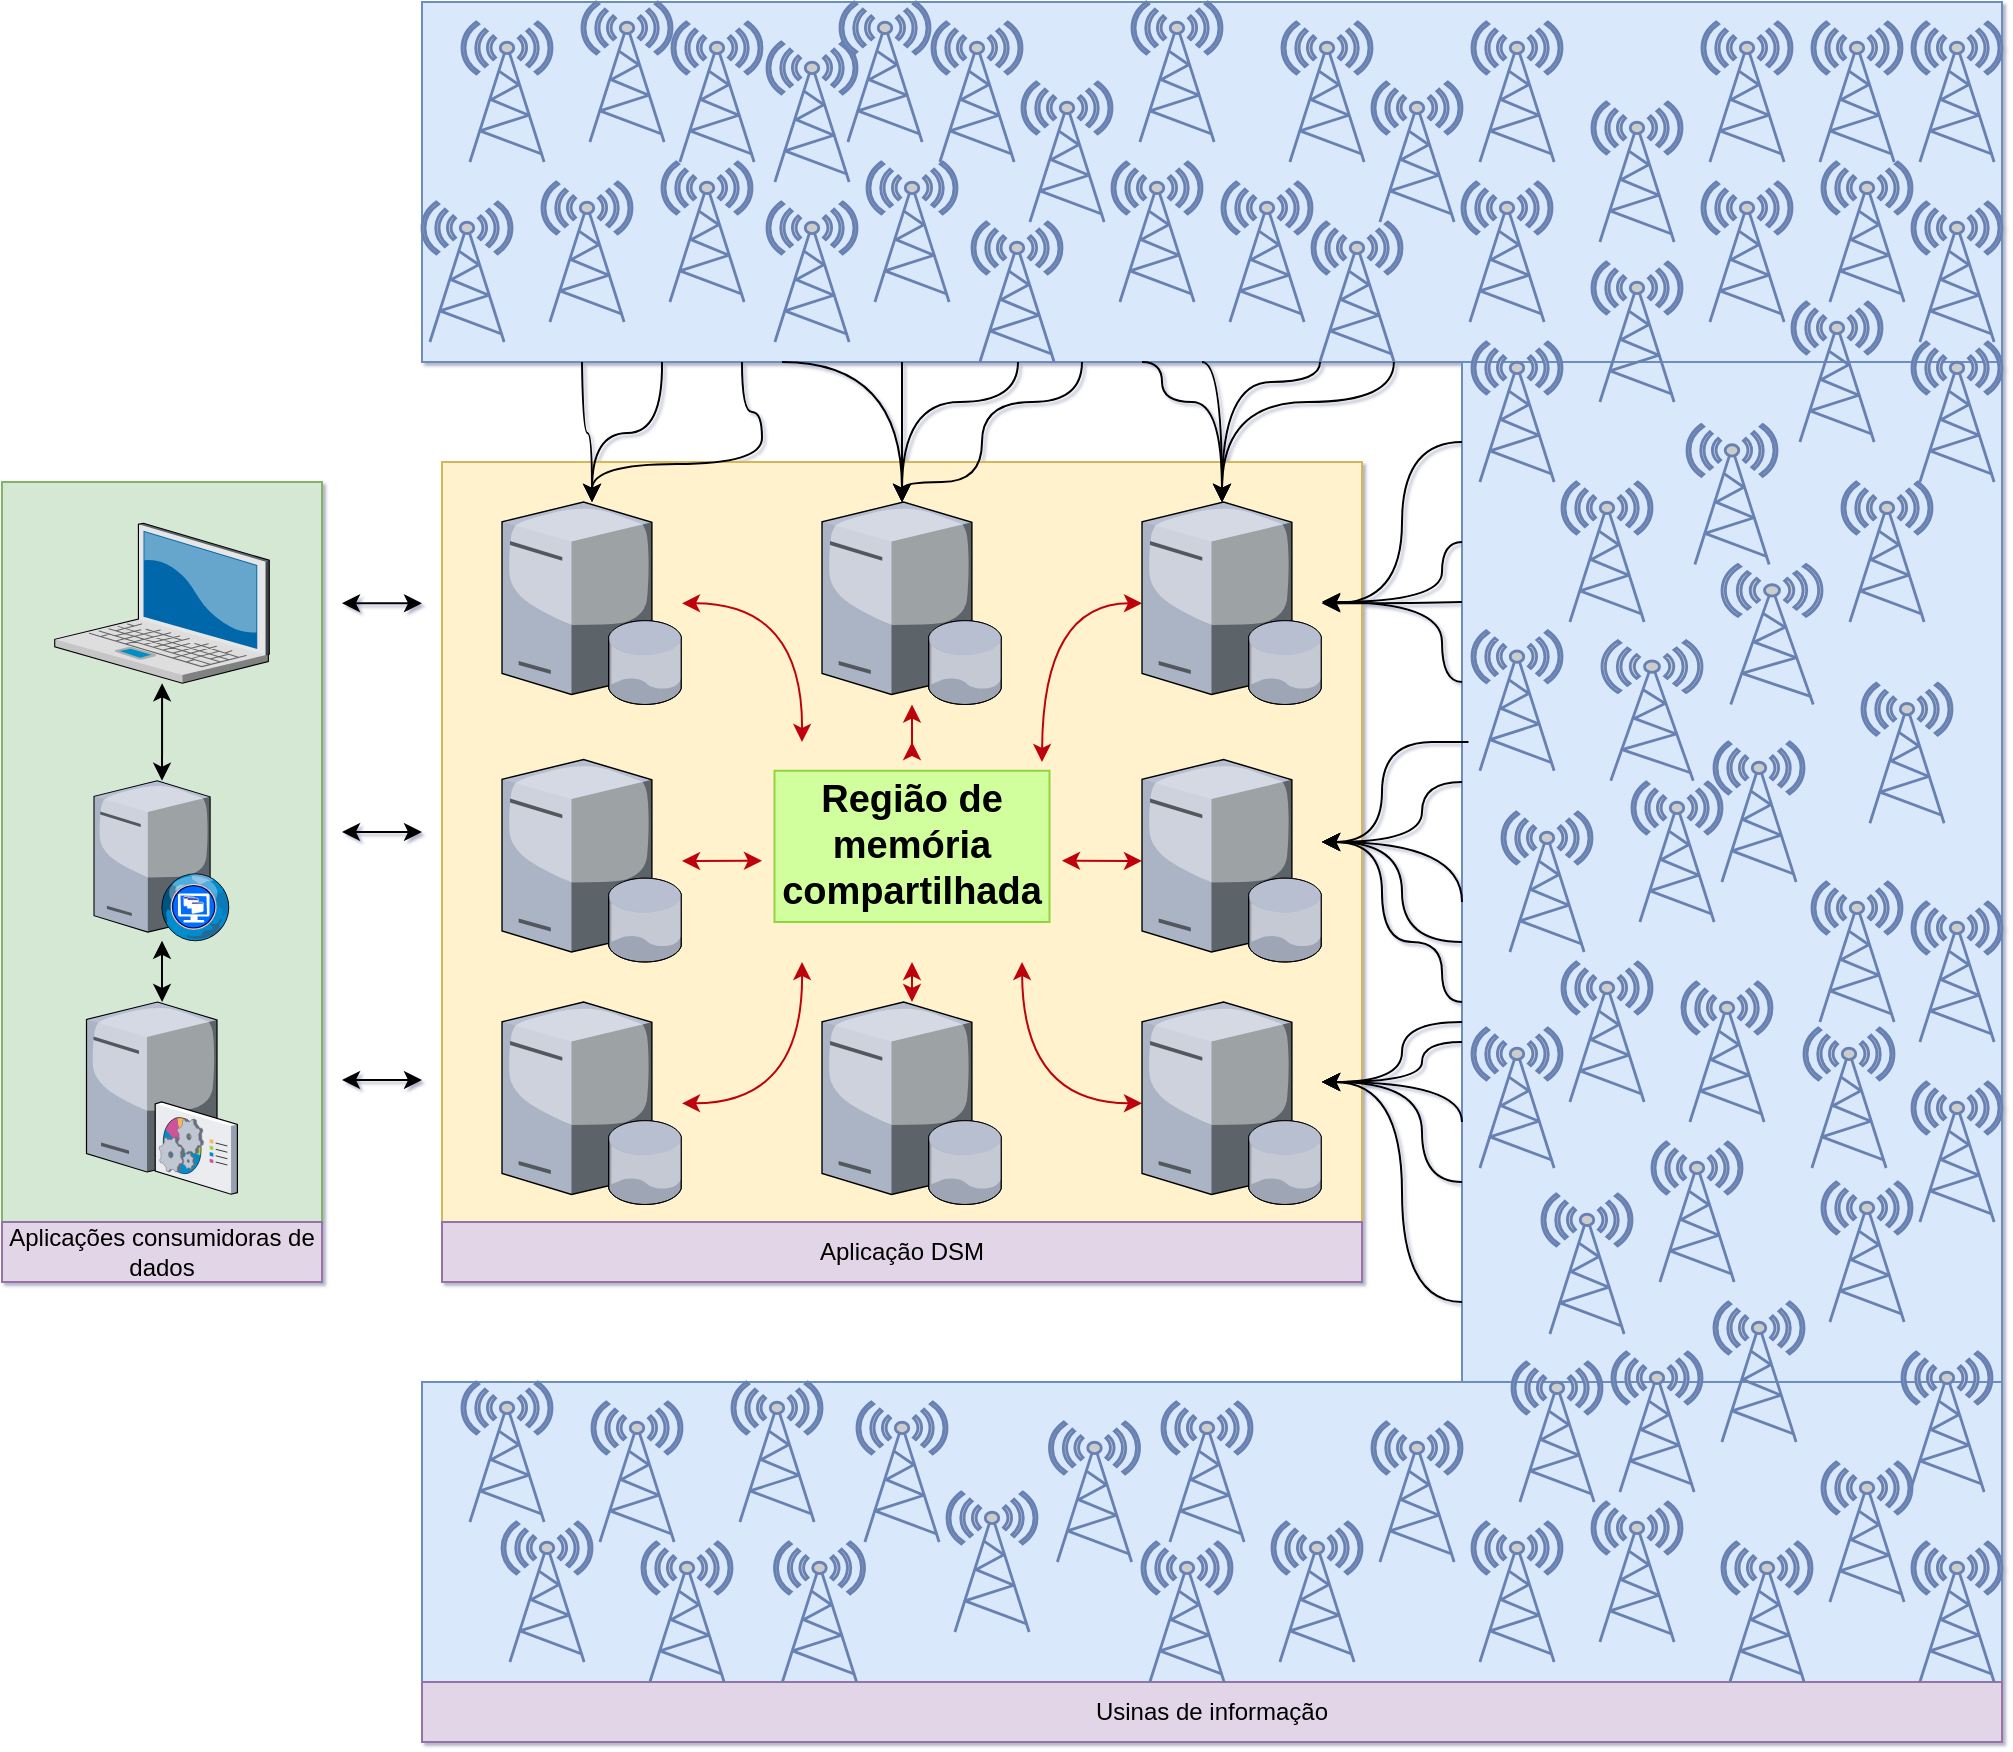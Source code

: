 <mxfile version="21.1.8" type="device">
  <diagram name="Página-1" id="3aZCR5i-9Z58xMW_NRaM">
    <mxGraphModel dx="1944" dy="1388" grid="0" gridSize="10" guides="1" tooltips="1" connect="1" arrows="1" fold="1" page="0" pageScale="1" pageWidth="827" pageHeight="1169" background="none" math="0" shadow="1">
      <root>
        <mxCell id="0" />
        <mxCell id="1" parent="0" />
        <mxCell id="zFpNvDhwyOPX7l_msYlm-46" value="" style="rounded=0;whiteSpace=wrap;html=1;fillColor=#dae8fc;strokeColor=#6c8ebf;movable=0;resizable=0;rotatable=0;deletable=0;editable=0;locked=1;connectable=0;" vertex="1" parent="1">
          <mxGeometry x="680" y="-220" width="270" height="870" as="geometry" />
        </mxCell>
        <mxCell id="zFpNvDhwyOPX7l_msYlm-63" value="" style="rounded=0;whiteSpace=wrap;html=1;fillColor=#dae8fc;strokeColor=#6c8ebf;movable=0;resizable=0;rotatable=0;deletable=0;editable=0;locked=1;connectable=0;" vertex="1" parent="1">
          <mxGeometry x="160" y="470" width="790" height="180" as="geometry" />
        </mxCell>
        <mxCell id="zFpNvDhwyOPX7l_msYlm-42" value="" style="rounded=0;whiteSpace=wrap;html=1;fillColor=#d5e8d4;strokeColor=#82b366;" vertex="1" parent="1">
          <mxGeometry x="-50" y="20" width="160" height="400" as="geometry" />
        </mxCell>
        <mxCell id="zFpNvDhwyOPX7l_msYlm-28" value="" style="rounded=0;whiteSpace=wrap;html=1;fillColor=#fff2cc;strokeColor=#d6b656;" vertex="1" parent="1">
          <mxGeometry x="170" y="10" width="460" height="410" as="geometry" />
        </mxCell>
        <mxCell id="zFpNvDhwyOPX7l_msYlm-30" style="edgeStyle=orthogonalEdgeStyle;curved=1;rounded=0;orthogonalLoop=1;jettySize=auto;html=1;startArrow=classic;startFill=1;" edge="1" parent="1">
          <mxGeometry relative="1" as="geometry">
            <mxPoint x="160" y="195.0" as="targetPoint" />
            <mxPoint x="120" y="195" as="sourcePoint" />
            <Array as="points">
              <mxPoint x="120" y="195" />
              <mxPoint x="120" y="195" />
            </Array>
          </mxGeometry>
        </mxCell>
        <mxCell id="zFpNvDhwyOPX7l_msYlm-45" style="edgeStyle=orthogonalEdgeStyle;curved=1;rounded=0;orthogonalLoop=1;jettySize=auto;html=1;startArrow=classic;startFill=1;" edge="1" parent="1" source="zFpNvDhwyOPX7l_msYlm-2" target="zFpNvDhwyOPX7l_msYlm-40">
          <mxGeometry relative="1" as="geometry" />
        </mxCell>
        <mxCell id="zFpNvDhwyOPX7l_msYlm-2" value="" style="verticalLabelPosition=bottom;sketch=0;aspect=fixed;html=1;verticalAlign=top;strokeColor=none;align=center;outlineConnect=0;shape=mxgraph.citrix.desktop_web;" vertex="1" parent="1">
          <mxGeometry x="-4" y="169.38" width="68" height="80" as="geometry" />
        </mxCell>
        <mxCell id="zFpNvDhwyOPX7l_msYlm-20" style="edgeStyle=orthogonalEdgeStyle;curved=1;rounded=0;orthogonalLoop=1;jettySize=auto;html=1;startArrow=classic;startFill=1;fillColor=#dae8fc;strokeColor=#BF040A;" edge="1" parent="1" source="zFpNvDhwyOPX7l_msYlm-5">
          <mxGeometry relative="1" as="geometry">
            <mxPoint x="405" y="260" as="targetPoint" />
          </mxGeometry>
        </mxCell>
        <mxCell id="zFpNvDhwyOPX7l_msYlm-5" value="" style="verticalLabelPosition=bottom;sketch=0;aspect=fixed;html=1;verticalAlign=top;strokeColor=none;align=center;outlineConnect=0;shape=mxgraph.citrix.database_server;" vertex="1" parent="1">
          <mxGeometry x="360" y="280" width="90" height="101.25" as="geometry" />
        </mxCell>
        <mxCell id="zFpNvDhwyOPX7l_msYlm-26" style="edgeStyle=orthogonalEdgeStyle;curved=1;rounded=0;orthogonalLoop=1;jettySize=auto;html=1;startArrow=classic;startFill=1;fillColor=#dae8fc;strokeColor=#BF040A;" edge="1" parent="1" source="zFpNvDhwyOPX7l_msYlm-6">
          <mxGeometry relative="1" as="geometry">
            <mxPoint x="330" y="209.375" as="targetPoint" />
          </mxGeometry>
        </mxCell>
        <mxCell id="zFpNvDhwyOPX7l_msYlm-6" value="" style="verticalLabelPosition=bottom;sketch=0;aspect=fixed;html=1;verticalAlign=top;strokeColor=none;align=center;outlineConnect=0;shape=mxgraph.citrix.database_server;" vertex="1" parent="1">
          <mxGeometry x="200" y="158.75" width="90" height="101.25" as="geometry" />
        </mxCell>
        <mxCell id="zFpNvDhwyOPX7l_msYlm-24" style="edgeStyle=orthogonalEdgeStyle;curved=1;rounded=0;orthogonalLoop=1;jettySize=auto;html=1;startArrow=classic;startFill=1;fillColor=#dae8fc;strokeColor=#BF040A;" edge="1" parent="1" source="zFpNvDhwyOPX7l_msYlm-9">
          <mxGeometry relative="1" as="geometry">
            <mxPoint x="405" y="150" as="targetPoint" />
          </mxGeometry>
        </mxCell>
        <mxCell id="zFpNvDhwyOPX7l_msYlm-9" value="" style="verticalLabelPosition=bottom;sketch=0;aspect=fixed;html=1;verticalAlign=top;strokeColor=none;align=center;outlineConnect=0;shape=mxgraph.citrix.database_server;" vertex="1" parent="1">
          <mxGeometry x="360" y="30" width="90" height="101.25" as="geometry" />
        </mxCell>
        <mxCell id="zFpNvDhwyOPX7l_msYlm-25" style="edgeStyle=orthogonalEdgeStyle;curved=1;rounded=0;orthogonalLoop=1;jettySize=auto;html=1;startArrow=classic;startFill=1;fillColor=#dae8fc;strokeColor=#BF040A;" edge="1" parent="1" source="zFpNvDhwyOPX7l_msYlm-10">
          <mxGeometry relative="1" as="geometry">
            <mxPoint x="350" y="150" as="targetPoint" />
          </mxGeometry>
        </mxCell>
        <mxCell id="zFpNvDhwyOPX7l_msYlm-10" value="" style="verticalLabelPosition=bottom;sketch=0;aspect=fixed;html=1;verticalAlign=top;strokeColor=none;align=center;outlineConnect=0;shape=mxgraph.citrix.database_server;" vertex="1" parent="1">
          <mxGeometry x="200" y="30" width="90" height="101.25" as="geometry" />
        </mxCell>
        <mxCell id="zFpNvDhwyOPX7l_msYlm-19" style="edgeStyle=orthogonalEdgeStyle;curved=1;rounded=0;orthogonalLoop=1;jettySize=auto;html=1;startArrow=classic;startFill=1;fillColor=#dae8fc;strokeColor=#BF040A;" edge="1" parent="1" source="zFpNvDhwyOPX7l_msYlm-11">
          <mxGeometry relative="1" as="geometry">
            <mxPoint x="350" y="260" as="targetPoint" />
          </mxGeometry>
        </mxCell>
        <mxCell id="zFpNvDhwyOPX7l_msYlm-11" value="" style="verticalLabelPosition=bottom;sketch=0;aspect=fixed;html=1;verticalAlign=top;strokeColor=none;align=center;outlineConnect=0;shape=mxgraph.citrix.database_server;" vertex="1" parent="1">
          <mxGeometry x="200" y="280" width="90" height="101.25" as="geometry" />
        </mxCell>
        <mxCell id="zFpNvDhwyOPX7l_msYlm-23" style="edgeStyle=orthogonalEdgeStyle;curved=1;rounded=0;orthogonalLoop=1;jettySize=auto;html=1;startArrow=classic;startFill=1;fillColor=#dae8fc;strokeColor=#BF040A;" edge="1" parent="1" source="zFpNvDhwyOPX7l_msYlm-12">
          <mxGeometry relative="1" as="geometry">
            <mxPoint x="470" y="160" as="targetPoint" />
          </mxGeometry>
        </mxCell>
        <mxCell id="zFpNvDhwyOPX7l_msYlm-12" value="" style="verticalLabelPosition=bottom;sketch=0;aspect=fixed;html=1;verticalAlign=top;strokeColor=none;align=center;outlineConnect=0;shape=mxgraph.citrix.database_server;" vertex="1" parent="1">
          <mxGeometry x="520" y="30" width="90" height="101.25" as="geometry" />
        </mxCell>
        <mxCell id="zFpNvDhwyOPX7l_msYlm-22" style="edgeStyle=orthogonalEdgeStyle;curved=1;rounded=0;orthogonalLoop=1;jettySize=auto;html=1;startArrow=classic;startFill=1;fillColor=#dae8fc;strokeColor=#BF040A;" edge="1" parent="1" source="zFpNvDhwyOPX7l_msYlm-13">
          <mxGeometry relative="1" as="geometry">
            <mxPoint x="480" y="209.375" as="targetPoint" />
          </mxGeometry>
        </mxCell>
        <mxCell id="zFpNvDhwyOPX7l_msYlm-13" value="" style="verticalLabelPosition=bottom;sketch=0;aspect=fixed;html=1;verticalAlign=top;strokeColor=none;align=center;outlineConnect=0;shape=mxgraph.citrix.database_server;" vertex="1" parent="1">
          <mxGeometry x="520" y="158.75" width="90" height="101.25" as="geometry" />
        </mxCell>
        <mxCell id="zFpNvDhwyOPX7l_msYlm-21" style="edgeStyle=orthogonalEdgeStyle;curved=1;rounded=0;orthogonalLoop=1;jettySize=auto;html=1;startArrow=classic;startFill=1;fillColor=#dae8fc;strokeColor=#BF040A;" edge="1" parent="1" source="zFpNvDhwyOPX7l_msYlm-14">
          <mxGeometry relative="1" as="geometry">
            <mxPoint x="460" y="260" as="targetPoint" />
          </mxGeometry>
        </mxCell>
        <mxCell id="zFpNvDhwyOPX7l_msYlm-14" value="" style="verticalLabelPosition=bottom;sketch=0;aspect=fixed;html=1;verticalAlign=top;strokeColor=none;align=center;outlineConnect=0;shape=mxgraph.citrix.database_server;" vertex="1" parent="1">
          <mxGeometry x="520" y="280" width="90" height="101.25" as="geometry" />
        </mxCell>
        <mxCell id="zFpNvDhwyOPX7l_msYlm-15" value="Região de memória compartilhada" style="rounded=0;whiteSpace=wrap;html=1;fontStyle=1;fontSize=19;fillColor=#D2FF9E;strokeColor=#8FD63E;" vertex="1" parent="1">
          <mxGeometry x="336.25" y="164.38" width="137.5" height="75.62" as="geometry" />
        </mxCell>
        <mxCell id="zFpNvDhwyOPX7l_msYlm-29" value="Aplicação DSM" style="rounded=0;whiteSpace=wrap;html=1;fillColor=#e1d5e7;strokeColor=#9673a6;" vertex="1" parent="1">
          <mxGeometry x="170" y="390" width="460" height="30" as="geometry" />
        </mxCell>
        <mxCell id="zFpNvDhwyOPX7l_msYlm-31" style="edgeStyle=orthogonalEdgeStyle;curved=1;rounded=0;orthogonalLoop=1;jettySize=auto;html=1;startArrow=classic;startFill=1;" edge="1" parent="1">
          <mxGeometry relative="1" as="geometry">
            <mxPoint x="160" y="80.63" as="targetPoint" />
            <mxPoint x="120" y="80.63" as="sourcePoint" />
            <Array as="points">
              <mxPoint x="120" y="80.63" />
              <mxPoint x="120" y="80.63" />
            </Array>
          </mxGeometry>
        </mxCell>
        <mxCell id="zFpNvDhwyOPX7l_msYlm-44" style="edgeStyle=orthogonalEdgeStyle;curved=1;rounded=0;orthogonalLoop=1;jettySize=auto;html=1;startArrow=classic;startFill=1;" edge="1" parent="1" source="zFpNvDhwyOPX7l_msYlm-35" target="zFpNvDhwyOPX7l_msYlm-2">
          <mxGeometry relative="1" as="geometry" />
        </mxCell>
        <mxCell id="zFpNvDhwyOPX7l_msYlm-35" value="" style="verticalLabelPosition=bottom;sketch=0;aspect=fixed;html=1;verticalAlign=top;strokeColor=none;align=center;outlineConnect=0;shape=mxgraph.citrix.laptop_2;" vertex="1" parent="1">
          <mxGeometry x="-23.64" y="40.63" width="107.28" height="80" as="geometry" />
        </mxCell>
        <mxCell id="zFpNvDhwyOPX7l_msYlm-41" style="edgeStyle=orthogonalEdgeStyle;curved=1;rounded=0;orthogonalLoop=1;jettySize=auto;html=1;startArrow=classic;startFill=1;" edge="1" parent="1">
          <mxGeometry relative="1" as="geometry">
            <mxPoint x="160" y="319" as="targetPoint" />
            <mxPoint x="120" y="319" as="sourcePoint" />
            <Array as="points">
              <mxPoint x="156.25" y="319" />
            </Array>
          </mxGeometry>
        </mxCell>
        <mxCell id="zFpNvDhwyOPX7l_msYlm-40" value="" style="verticalLabelPosition=bottom;sketch=0;aspect=fixed;html=1;verticalAlign=top;strokeColor=none;align=center;outlineConnect=0;shape=mxgraph.citrix.command_center;" vertex="1" parent="1">
          <mxGeometry x="-7.75" y="280" width="75.5" height="96" as="geometry" />
        </mxCell>
        <mxCell id="zFpNvDhwyOPX7l_msYlm-43" value="Aplicações consumidoras de dados" style="rounded=0;whiteSpace=wrap;html=1;fillColor=#e1d5e7;strokeColor=#9673a6;" vertex="1" parent="1">
          <mxGeometry x="-50" y="390" width="160" height="30" as="geometry" />
        </mxCell>
        <mxCell id="zFpNvDhwyOPX7l_msYlm-47" value="Usinas de informação" style="rounded=0;whiteSpace=wrap;html=1;fillColor=#e1d5e7;strokeColor=#9673a6;movable=0;resizable=0;rotatable=0;deletable=0;editable=0;locked=1;connectable=0;" vertex="1" parent="1">
          <mxGeometry x="160" y="620" width="790" height="30" as="geometry" />
        </mxCell>
        <mxCell id="zFpNvDhwyOPX7l_msYlm-50" value="" style="fontColor=#0066CC;verticalAlign=top;verticalLabelPosition=bottom;labelPosition=center;align=center;html=1;outlineConnect=0;fillColor=#CCCCCC;strokeColor=#6881B3;gradientColor=none;gradientDirection=north;strokeWidth=2;shape=mxgraph.networks.radio_tower;" vertex="1" parent="1">
          <mxGeometry x="730" y="20" width="45" height="70" as="geometry" />
        </mxCell>
        <mxCell id="zFpNvDhwyOPX7l_msYlm-51" value="" style="fontColor=#0066CC;verticalAlign=top;verticalLabelPosition=bottom;labelPosition=center;align=center;html=1;outlineConnect=0;fillColor=#CCCCCC;strokeColor=#6881B3;gradientColor=none;gradientDirection=north;strokeWidth=2;shape=mxgraph.networks.radio_tower;" vertex="1" parent="1">
          <mxGeometry x="810" y="61.25" width="50" height="70" as="geometry" />
        </mxCell>
        <mxCell id="zFpNvDhwyOPX7l_msYlm-52" value="" style="fontColor=#0066CC;verticalAlign=top;verticalLabelPosition=bottom;labelPosition=center;align=center;html=1;outlineConnect=0;fillColor=#CCCCCC;strokeColor=#6881B3;gradientColor=none;gradientDirection=north;strokeWidth=2;shape=mxgraph.networks.radio_tower;" vertex="1" parent="1">
          <mxGeometry x="870" y="20" width="45" height="70" as="geometry" />
        </mxCell>
        <mxCell id="zFpNvDhwyOPX7l_msYlm-53" value="" style="fontColor=#0066CC;verticalAlign=top;verticalLabelPosition=bottom;labelPosition=center;align=center;html=1;outlineConnect=0;fillColor=#CCCCCC;strokeColor=#6881B3;gradientColor=none;gradientDirection=north;strokeWidth=2;shape=mxgraph.networks.radio_tower;" vertex="1" parent="1">
          <mxGeometry x="750" y="99.38" width="50" height="70" as="geometry" />
        </mxCell>
        <mxCell id="zFpNvDhwyOPX7l_msYlm-54" value="" style="fontColor=#0066CC;verticalAlign=top;verticalLabelPosition=bottom;labelPosition=center;align=center;html=1;outlineConnect=0;fillColor=#CCCCCC;strokeColor=#6881B3;gradientColor=none;gradientDirection=north;strokeWidth=2;shape=mxgraph.networks.radio_tower;" vertex="1" parent="1">
          <mxGeometry x="806" y="150" width="45" height="70" as="geometry" />
        </mxCell>
        <mxCell id="zFpNvDhwyOPX7l_msYlm-55" value="" style="fontColor=#0066CC;verticalAlign=top;verticalLabelPosition=bottom;labelPosition=center;align=center;html=1;outlineConnect=0;fillColor=#CCCCCC;strokeColor=#6881B3;gradientColor=none;gradientDirection=north;strokeWidth=2;shape=mxgraph.networks.radio_tower;" vertex="1" parent="1">
          <mxGeometry x="765" y="170" width="45" height="70" as="geometry" />
        </mxCell>
        <mxCell id="zFpNvDhwyOPX7l_msYlm-56" value="" style="fontColor=#0066CC;verticalAlign=top;verticalLabelPosition=bottom;labelPosition=center;align=center;html=1;outlineConnect=0;fillColor=#CCCCCC;strokeColor=#6881B3;gradientColor=none;gradientDirection=north;strokeWidth=2;shape=mxgraph.networks.radio_tower;" vertex="1" parent="1">
          <mxGeometry x="730" y="260" width="45" height="70" as="geometry" />
        </mxCell>
        <mxCell id="zFpNvDhwyOPX7l_msYlm-59" value="" style="fontColor=#0066CC;verticalAlign=top;verticalLabelPosition=bottom;labelPosition=center;align=center;html=1;outlineConnect=0;fillColor=#CCCCCC;strokeColor=#6881B3;gradientColor=none;gradientDirection=north;strokeWidth=2;shape=mxgraph.networks.radio_tower;" vertex="1" parent="1">
          <mxGeometry x="880" y="120.63" width="45" height="70" as="geometry" />
        </mxCell>
        <mxCell id="zFpNvDhwyOPX7l_msYlm-60" value="" style="fontColor=#0066CC;verticalAlign=top;verticalLabelPosition=bottom;labelPosition=center;align=center;html=1;outlineConnect=0;fillColor=#CCCCCC;strokeColor=#6881B3;gradientColor=none;gradientDirection=north;strokeWidth=2;shape=mxgraph.networks.radio_tower;" vertex="1" parent="1">
          <mxGeometry x="685" y="293" width="45" height="70" as="geometry" />
        </mxCell>
        <mxCell id="zFpNvDhwyOPX7l_msYlm-61" value="" style="fontColor=#0066CC;verticalAlign=top;verticalLabelPosition=bottom;labelPosition=center;align=center;html=1;outlineConnect=0;fillColor=#CCCCCC;strokeColor=#6881B3;gradientColor=none;gradientDirection=north;strokeWidth=2;shape=mxgraph.networks.radio_tower;" vertex="1" parent="1">
          <mxGeometry x="905" y="230" width="45" height="70" as="geometry" />
        </mxCell>
        <mxCell id="zFpNvDhwyOPX7l_msYlm-62" value="" style="rounded=0;whiteSpace=wrap;html=1;fillColor=#dae8fc;strokeColor=#6c8ebf;movable=0;resizable=0;rotatable=0;deletable=0;editable=0;locked=1;connectable=0;" vertex="1" parent="1">
          <mxGeometry x="160" y="-220" width="790" height="180" as="geometry" />
        </mxCell>
        <mxCell id="zFpNvDhwyOPX7l_msYlm-64" value="" style="fontColor=#0066CC;verticalAlign=top;verticalLabelPosition=bottom;labelPosition=center;align=center;html=1;outlineConnect=0;fillColor=#CCCCCC;strokeColor=#6881B3;gradientColor=none;gradientDirection=north;strokeWidth=2;shape=mxgraph.networks.radio_tower;" vertex="1" parent="1">
          <mxGeometry x="775" y="350" width="45" height="70" as="geometry" />
        </mxCell>
        <mxCell id="zFpNvDhwyOPX7l_msYlm-65" value="" style="fontColor=#0066CC;verticalAlign=top;verticalLabelPosition=bottom;labelPosition=center;align=center;html=1;outlineConnect=0;fillColor=#CCCCCC;strokeColor=#6881B3;gradientColor=none;gradientDirection=north;strokeWidth=2;shape=mxgraph.networks.radio_tower;" vertex="1" parent="1">
          <mxGeometry x="860" y="370" width="45" height="70" as="geometry" />
        </mxCell>
        <mxCell id="zFpNvDhwyOPX7l_msYlm-66" value="" style="fontColor=#0066CC;verticalAlign=top;verticalLabelPosition=bottom;labelPosition=center;align=center;html=1;outlineConnect=0;fillColor=#CCCCCC;strokeColor=#6881B3;gradientColor=none;gradientDirection=north;strokeWidth=2;shape=mxgraph.networks.radio_tower;" vertex="1" parent="1">
          <mxGeometry x="720" y="376" width="45" height="70" as="geometry" />
        </mxCell>
        <mxCell id="zFpNvDhwyOPX7l_msYlm-67" value="" style="fontColor=#0066CC;verticalAlign=top;verticalLabelPosition=bottom;labelPosition=center;align=center;html=1;outlineConnect=0;fillColor=#CCCCCC;strokeColor=#6881B3;gradientColor=none;gradientDirection=north;strokeWidth=2;shape=mxgraph.networks.radio_tower;" vertex="1" parent="1">
          <mxGeometry x="180" y="470" width="45" height="70" as="geometry" />
        </mxCell>
        <mxCell id="zFpNvDhwyOPX7l_msYlm-69" value="" style="fontColor=#0066CC;verticalAlign=top;verticalLabelPosition=bottom;labelPosition=center;align=center;html=1;outlineConnect=0;fillColor=#CCCCCC;strokeColor=#6881B3;gradientColor=none;gradientDirection=north;strokeWidth=2;shape=mxgraph.networks.radio_tower;" vertex="1" parent="1">
          <mxGeometry x="245" y="480" width="45" height="70" as="geometry" />
        </mxCell>
        <mxCell id="zFpNvDhwyOPX7l_msYlm-70" value="" style="fontColor=#0066CC;verticalAlign=top;verticalLabelPosition=bottom;labelPosition=center;align=center;html=1;outlineConnect=0;fillColor=#CCCCCC;strokeColor=#6881B3;gradientColor=none;gradientDirection=north;strokeWidth=2;shape=mxgraph.networks.radio_tower;" vertex="1" parent="1">
          <mxGeometry x="200" y="540" width="45" height="70" as="geometry" />
        </mxCell>
        <mxCell id="zFpNvDhwyOPX7l_msYlm-71" value="" style="fontColor=#0066CC;verticalAlign=top;verticalLabelPosition=bottom;labelPosition=center;align=center;html=1;outlineConnect=0;fillColor=#CCCCCC;strokeColor=#6881B3;gradientColor=none;gradientDirection=north;strokeWidth=2;shape=mxgraph.networks.radio_tower;" vertex="1" parent="1">
          <mxGeometry x="336.25" y="550" width="45" height="70" as="geometry" />
        </mxCell>
        <mxCell id="zFpNvDhwyOPX7l_msYlm-72" value="" style="fontColor=#0066CC;verticalAlign=top;verticalLabelPosition=bottom;labelPosition=center;align=center;html=1;outlineConnect=0;fillColor=#CCCCCC;strokeColor=#6881B3;gradientColor=none;gradientDirection=north;strokeWidth=2;shape=mxgraph.networks.radio_tower;" vertex="1" parent="1">
          <mxGeometry x="377.5" y="480" width="45" height="70" as="geometry" />
        </mxCell>
        <mxCell id="zFpNvDhwyOPX7l_msYlm-73" value="" style="fontColor=#0066CC;verticalAlign=top;verticalLabelPosition=bottom;labelPosition=center;align=center;html=1;outlineConnect=0;fillColor=#CCCCCC;strokeColor=#6881B3;gradientColor=none;gradientDirection=north;strokeWidth=2;shape=mxgraph.networks.radio_tower;" vertex="1" parent="1">
          <mxGeometry x="422.5" y="525" width="45" height="70" as="geometry" />
        </mxCell>
        <mxCell id="zFpNvDhwyOPX7l_msYlm-74" value="" style="fontColor=#0066CC;verticalAlign=top;verticalLabelPosition=bottom;labelPosition=center;align=center;html=1;outlineConnect=0;fillColor=#CCCCCC;strokeColor=#6881B3;gradientColor=none;gradientDirection=north;strokeWidth=2;shape=mxgraph.networks.radio_tower;" vertex="1" parent="1">
          <mxGeometry x="473.75" y="490" width="45" height="70" as="geometry" />
        </mxCell>
        <mxCell id="zFpNvDhwyOPX7l_msYlm-75" value="" style="fontColor=#0066CC;verticalAlign=top;verticalLabelPosition=bottom;labelPosition=center;align=center;html=1;outlineConnect=0;fillColor=#CCCCCC;strokeColor=#6881B3;gradientColor=none;gradientDirection=north;strokeWidth=2;shape=mxgraph.networks.radio_tower;" vertex="1" parent="1">
          <mxGeometry x="585" y="540" width="45" height="70" as="geometry" />
        </mxCell>
        <mxCell id="zFpNvDhwyOPX7l_msYlm-76" value="" style="fontColor=#0066CC;verticalAlign=top;verticalLabelPosition=bottom;labelPosition=center;align=center;html=1;outlineConnect=0;fillColor=#CCCCCC;strokeColor=#6881B3;gradientColor=none;gradientDirection=north;strokeWidth=2;shape=mxgraph.networks.radio_tower;" vertex="1" parent="1">
          <mxGeometry x="530" y="480" width="45" height="70" as="geometry" />
        </mxCell>
        <mxCell id="zFpNvDhwyOPX7l_msYlm-77" value="" style="fontColor=#0066CC;verticalAlign=top;verticalLabelPosition=bottom;labelPosition=center;align=center;html=1;outlineConnect=0;fillColor=#CCCCCC;strokeColor=#6881B3;gradientColor=none;gradientDirection=north;strokeWidth=2;shape=mxgraph.networks.radio_tower;" vertex="1" parent="1">
          <mxGeometry x="520" y="550" width="45" height="70" as="geometry" />
        </mxCell>
        <mxCell id="zFpNvDhwyOPX7l_msYlm-78" value="" style="fontColor=#0066CC;verticalAlign=top;verticalLabelPosition=bottom;labelPosition=center;align=center;html=1;outlineConnect=0;fillColor=#CCCCCC;strokeColor=#6881B3;gradientColor=none;gradientDirection=north;strokeWidth=2;shape=mxgraph.networks.radio_tower;" vertex="1" parent="1">
          <mxGeometry x="635" y="490" width="45" height="70" as="geometry" />
        </mxCell>
        <mxCell id="zFpNvDhwyOPX7l_msYlm-79" value="" style="fontColor=#0066CC;verticalAlign=top;verticalLabelPosition=bottom;labelPosition=center;align=center;html=1;outlineConnect=0;fillColor=#CCCCCC;strokeColor=#6881B3;gradientColor=none;gradientDirection=north;strokeWidth=2;shape=mxgraph.networks.radio_tower;" vertex="1" parent="1">
          <mxGeometry x="685" y="540" width="45" height="70" as="geometry" />
        </mxCell>
        <mxCell id="zFpNvDhwyOPX7l_msYlm-80" value="" style="fontColor=#0066CC;verticalAlign=top;verticalLabelPosition=bottom;labelPosition=center;align=center;html=1;outlineConnect=0;fillColor=#CCCCCC;strokeColor=#6881B3;gradientColor=none;gradientDirection=north;strokeWidth=2;shape=mxgraph.networks.radio_tower;" vertex="1" parent="1">
          <mxGeometry x="745" y="530" width="45" height="70" as="geometry" />
        </mxCell>
        <mxCell id="zFpNvDhwyOPX7l_msYlm-81" value="" style="fontColor=#0066CC;verticalAlign=top;verticalLabelPosition=bottom;labelPosition=center;align=center;html=1;outlineConnect=0;fillColor=#CCCCCC;strokeColor=#6881B3;gradientColor=none;gradientDirection=north;strokeWidth=2;shape=mxgraph.networks.radio_tower;" vertex="1" parent="1">
          <mxGeometry x="705" y="460" width="45" height="70" as="geometry" />
        </mxCell>
        <mxCell id="zFpNvDhwyOPX7l_msYlm-82" value="" style="fontColor=#0066CC;verticalAlign=top;verticalLabelPosition=bottom;labelPosition=center;align=center;html=1;outlineConnect=0;fillColor=#CCCCCC;strokeColor=#6881B3;gradientColor=none;gradientDirection=north;strokeWidth=2;shape=mxgraph.networks.radio_tower;" vertex="1" parent="1">
          <mxGeometry x="755" y="455" width="45" height="70" as="geometry" />
        </mxCell>
        <mxCell id="zFpNvDhwyOPX7l_msYlm-83" value="" style="fontColor=#0066CC;verticalAlign=top;verticalLabelPosition=bottom;labelPosition=center;align=center;html=1;outlineConnect=0;fillColor=#CCCCCC;strokeColor=#6881B3;gradientColor=none;gradientDirection=north;strokeWidth=2;shape=mxgraph.networks.radio_tower;" vertex="1" parent="1">
          <mxGeometry x="806" y="430" width="45" height="70" as="geometry" />
        </mxCell>
        <mxCell id="zFpNvDhwyOPX7l_msYlm-84" value="" style="fontColor=#0066CC;verticalAlign=top;verticalLabelPosition=bottom;labelPosition=center;align=center;html=1;outlineConnect=0;fillColor=#CCCCCC;strokeColor=#6881B3;gradientColor=none;gradientDirection=north;strokeWidth=2;shape=mxgraph.networks.radio_tower;" vertex="1" parent="1">
          <mxGeometry x="810" y="550" width="45" height="70" as="geometry" />
        </mxCell>
        <mxCell id="zFpNvDhwyOPX7l_msYlm-85" value="" style="fontColor=#0066CC;verticalAlign=top;verticalLabelPosition=bottom;labelPosition=center;align=center;html=1;outlineConnect=0;fillColor=#CCCCCC;strokeColor=#6881B3;gradientColor=none;gradientDirection=north;strokeWidth=2;shape=mxgraph.networks.radio_tower;" vertex="1" parent="1">
          <mxGeometry x="860" y="510" width="45" height="70" as="geometry" />
        </mxCell>
        <mxCell id="zFpNvDhwyOPX7l_msYlm-86" value="" style="fontColor=#0066CC;verticalAlign=top;verticalLabelPosition=bottom;labelPosition=center;align=center;html=1;outlineConnect=0;fillColor=#CCCCCC;strokeColor=#6881B3;gradientColor=none;gradientDirection=north;strokeWidth=2;shape=mxgraph.networks.radio_tower;" vertex="1" parent="1">
          <mxGeometry x="900" y="455" width="45" height="70" as="geometry" />
        </mxCell>
        <mxCell id="zFpNvDhwyOPX7l_msYlm-87" value="" style="fontColor=#0066CC;verticalAlign=top;verticalLabelPosition=bottom;labelPosition=center;align=center;html=1;outlineConnect=0;fillColor=#CCCCCC;strokeColor=#6881B3;gradientColor=none;gradientDirection=north;strokeWidth=2;shape=mxgraph.networks.radio_tower;" vertex="1" parent="1">
          <mxGeometry x="220" y="-130" width="45" height="70" as="geometry" />
        </mxCell>
        <mxCell id="zFpNvDhwyOPX7l_msYlm-88" value="" style="fontColor=#0066CC;verticalAlign=top;verticalLabelPosition=bottom;labelPosition=center;align=center;html=1;outlineConnect=0;fillColor=#CCCCCC;strokeColor=#6881B3;gradientColor=none;gradientDirection=north;strokeWidth=2;shape=mxgraph.networks.radio_tower;" vertex="1" parent="1">
          <mxGeometry x="180" y="-210" width="45" height="70" as="geometry" />
        </mxCell>
        <mxCell id="zFpNvDhwyOPX7l_msYlm-89" value="" style="fontColor=#0066CC;verticalAlign=top;verticalLabelPosition=bottom;labelPosition=center;align=center;html=1;outlineConnect=0;fillColor=#CCCCCC;strokeColor=#6881B3;gradientColor=none;gradientDirection=north;strokeWidth=2;shape=mxgraph.networks.radio_tower;" vertex="1" parent="1">
          <mxGeometry x="332.5" y="-200" width="45" height="70" as="geometry" />
        </mxCell>
        <mxCell id="zFpNvDhwyOPX7l_msYlm-90" value="" style="fontColor=#0066CC;verticalAlign=top;verticalLabelPosition=bottom;labelPosition=center;align=center;html=1;outlineConnect=0;fillColor=#CCCCCC;strokeColor=#6881B3;gradientColor=none;gradientDirection=north;strokeWidth=2;shape=mxgraph.networks.radio_tower;" vertex="1" parent="1">
          <mxGeometry x="240" y="-220" width="45" height="70" as="geometry" />
        </mxCell>
        <mxCell id="zFpNvDhwyOPX7l_msYlm-91" value="" style="fontColor=#0066CC;verticalAlign=top;verticalLabelPosition=bottom;labelPosition=center;align=center;html=1;outlineConnect=0;fillColor=#CCCCCC;strokeColor=#6881B3;gradientColor=none;gradientDirection=north;strokeWidth=2;shape=mxgraph.networks.radio_tower;" vertex="1" parent="1">
          <mxGeometry x="280" y="-140" width="45" height="70" as="geometry" />
        </mxCell>
        <mxCell id="zFpNvDhwyOPX7l_msYlm-92" value="" style="fontColor=#0066CC;verticalAlign=top;verticalLabelPosition=bottom;labelPosition=center;align=center;html=1;outlineConnect=0;fillColor=#CCCCCC;strokeColor=#6881B3;gradientColor=none;gradientDirection=north;strokeWidth=2;shape=mxgraph.networks.radio_tower;" vertex="1" parent="1">
          <mxGeometry x="332.5" y="-120" width="45" height="70" as="geometry" />
        </mxCell>
        <mxCell id="zFpNvDhwyOPX7l_msYlm-93" value="" style="fontColor=#0066CC;verticalAlign=top;verticalLabelPosition=bottom;labelPosition=center;align=center;html=1;outlineConnect=0;fillColor=#CCCCCC;strokeColor=#6881B3;gradientColor=none;gradientDirection=north;strokeWidth=2;shape=mxgraph.networks.radio_tower;" vertex="1" parent="1">
          <mxGeometry x="415" y="-210" width="45" height="70" as="geometry" />
        </mxCell>
        <mxCell id="zFpNvDhwyOPX7l_msYlm-94" value="" style="fontColor=#0066CC;verticalAlign=top;verticalLabelPosition=bottom;labelPosition=center;align=center;html=1;outlineConnect=0;fillColor=#CCCCCC;strokeColor=#6881B3;gradientColor=none;gradientDirection=north;strokeWidth=2;shape=mxgraph.networks.radio_tower;" vertex="1" parent="1">
          <mxGeometry x="382.5" y="-140" width="45" height="70" as="geometry" />
        </mxCell>
        <mxCell id="zFpNvDhwyOPX7l_msYlm-95" value="" style="fontColor=#0066CC;verticalAlign=top;verticalLabelPosition=bottom;labelPosition=center;align=center;html=1;outlineConnect=0;fillColor=#CCCCCC;strokeColor=#6881B3;gradientColor=none;gradientDirection=north;strokeWidth=2;shape=mxgraph.networks.radio_tower;" vertex="1" parent="1">
          <mxGeometry x="460" y="-180" width="45" height="70" as="geometry" />
        </mxCell>
        <mxCell id="zFpNvDhwyOPX7l_msYlm-96" value="" style="fontColor=#0066CC;verticalAlign=top;verticalLabelPosition=bottom;labelPosition=center;align=center;html=1;outlineConnect=0;fillColor=#CCCCCC;strokeColor=#6881B3;gradientColor=none;gradientDirection=north;strokeWidth=2;shape=mxgraph.networks.radio_tower;" vertex="1" parent="1">
          <mxGeometry x="160" y="-120" width="45" height="70" as="geometry" />
        </mxCell>
        <mxCell id="zFpNvDhwyOPX7l_msYlm-97" value="" style="fontColor=#0066CC;verticalAlign=top;verticalLabelPosition=bottom;labelPosition=center;align=center;html=1;outlineConnect=0;fillColor=#CCCCCC;strokeColor=#6881B3;gradientColor=none;gradientDirection=north;strokeWidth=2;shape=mxgraph.networks.radio_tower;" vertex="1" parent="1">
          <mxGeometry x="435" y="-110" width="45" height="70" as="geometry" />
        </mxCell>
        <mxCell id="zFpNvDhwyOPX7l_msYlm-98" value="" style="fontColor=#0066CC;verticalAlign=top;verticalLabelPosition=bottom;labelPosition=center;align=center;html=1;outlineConnect=0;fillColor=#CCCCCC;strokeColor=#6881B3;gradientColor=none;gradientDirection=north;strokeWidth=2;shape=mxgraph.networks.radio_tower;" vertex="1" parent="1">
          <mxGeometry x="515" y="-220" width="45" height="70" as="geometry" />
        </mxCell>
        <mxCell id="zFpNvDhwyOPX7l_msYlm-99" value="" style="fontColor=#0066CC;verticalAlign=top;verticalLabelPosition=bottom;labelPosition=center;align=center;html=1;outlineConnect=0;fillColor=#CCCCCC;strokeColor=#6881B3;gradientColor=none;gradientDirection=north;strokeWidth=2;shape=mxgraph.networks.radio_tower;" vertex="1" parent="1">
          <mxGeometry x="505" y="-140" width="45" height="70" as="geometry" />
        </mxCell>
        <mxCell id="zFpNvDhwyOPX7l_msYlm-100" value="" style="fontColor=#0066CC;verticalAlign=top;verticalLabelPosition=bottom;labelPosition=center;align=center;html=1;outlineConnect=0;fillColor=#CCCCCC;strokeColor=#6881B3;gradientColor=none;gradientDirection=north;strokeWidth=2;shape=mxgraph.networks.radio_tower;" vertex="1" parent="1">
          <mxGeometry x="560" y="-130" width="45" height="70" as="geometry" />
        </mxCell>
        <mxCell id="zFpNvDhwyOPX7l_msYlm-103" value="" style="fontColor=#0066CC;verticalAlign=top;verticalLabelPosition=bottom;labelPosition=center;align=center;html=1;outlineConnect=0;fillColor=#CCCCCC;strokeColor=#6881B3;gradientColor=none;gradientDirection=north;strokeWidth=2;shape=mxgraph.networks.radio_tower;" vertex="1" parent="1">
          <mxGeometry x="590" y="-210" width="45" height="70" as="geometry" />
        </mxCell>
        <mxCell id="zFpNvDhwyOPX7l_msYlm-104" value="" style="fontColor=#0066CC;verticalAlign=top;verticalLabelPosition=bottom;labelPosition=center;align=center;html=1;outlineConnect=0;fillColor=#CCCCCC;strokeColor=#6881B3;gradientColor=none;gradientDirection=north;strokeWidth=2;shape=mxgraph.networks.radio_tower;" vertex="1" parent="1">
          <mxGeometry x="285" y="-210" width="45" height="70" as="geometry" />
        </mxCell>
        <mxCell id="zFpNvDhwyOPX7l_msYlm-106" value="" style="fontColor=#0066CC;verticalAlign=top;verticalLabelPosition=bottom;labelPosition=center;align=center;html=1;outlineConnect=0;fillColor=#CCCCCC;strokeColor=#6881B3;gradientColor=none;gradientDirection=north;strokeWidth=2;shape=mxgraph.networks.radio_tower;" vertex="1" parent="1">
          <mxGeometry x="369" y="-220" width="45" height="70" as="geometry" />
        </mxCell>
        <mxCell id="zFpNvDhwyOPX7l_msYlm-107" value="" style="fontColor=#0066CC;verticalAlign=top;verticalLabelPosition=bottom;labelPosition=center;align=center;html=1;outlineConnect=0;fillColor=#CCCCCC;strokeColor=#6881B3;gradientColor=none;gradientDirection=north;strokeWidth=2;shape=mxgraph.networks.radio_tower;" vertex="1" parent="1">
          <mxGeometry x="605" y="-110" width="45" height="70" as="geometry" />
        </mxCell>
        <mxCell id="zFpNvDhwyOPX7l_msYlm-108" value="" style="fontColor=#0066CC;verticalAlign=top;verticalLabelPosition=bottom;labelPosition=center;align=center;html=1;outlineConnect=0;fillColor=#CCCCCC;strokeColor=#6881B3;gradientColor=none;gradientDirection=north;strokeWidth=2;shape=mxgraph.networks.radio_tower;" vertex="1" parent="1">
          <mxGeometry x="635" y="-180" width="45" height="70" as="geometry" />
        </mxCell>
        <mxCell id="zFpNvDhwyOPX7l_msYlm-109" value="" style="fontColor=#0066CC;verticalAlign=top;verticalLabelPosition=bottom;labelPosition=center;align=center;html=1;outlineConnect=0;fillColor=#CCCCCC;strokeColor=#6881B3;gradientColor=none;gradientDirection=north;strokeWidth=2;shape=mxgraph.networks.radio_tower;" vertex="1" parent="1">
          <mxGeometry x="685" y="-210" width="45" height="70" as="geometry" />
        </mxCell>
        <mxCell id="zFpNvDhwyOPX7l_msYlm-110" value="" style="fontColor=#0066CC;verticalAlign=top;verticalLabelPosition=bottom;labelPosition=center;align=center;html=1;outlineConnect=0;fillColor=#CCCCCC;strokeColor=#6881B3;gradientColor=none;gradientDirection=north;strokeWidth=2;shape=mxgraph.networks.radio_tower;" vertex="1" parent="1">
          <mxGeometry x="680" y="-130" width="45" height="70" as="geometry" />
        </mxCell>
        <mxCell id="zFpNvDhwyOPX7l_msYlm-111" value="" style="fontColor=#0066CC;verticalAlign=top;verticalLabelPosition=bottom;labelPosition=center;align=center;html=1;outlineConnect=0;fillColor=#CCCCCC;strokeColor=#6881B3;gradientColor=none;gradientDirection=north;strokeWidth=2;shape=mxgraph.networks.radio_tower;" vertex="1" parent="1">
          <mxGeometry x="685" y="94.38" width="45" height="70" as="geometry" />
        </mxCell>
        <mxCell id="zFpNvDhwyOPX7l_msYlm-112" value="" style="fontColor=#0066CC;verticalAlign=top;verticalLabelPosition=bottom;labelPosition=center;align=center;html=1;outlineConnect=0;fillColor=#CCCCCC;strokeColor=#6881B3;gradientColor=none;gradientDirection=north;strokeWidth=2;shape=mxgraph.networks.radio_tower;" vertex="1" parent="1">
          <mxGeometry x="685" y="-50" width="45" height="70" as="geometry" />
        </mxCell>
        <mxCell id="zFpNvDhwyOPX7l_msYlm-113" value="" style="fontColor=#0066CC;verticalAlign=top;verticalLabelPosition=bottom;labelPosition=center;align=center;html=1;outlineConnect=0;fillColor=#CCCCCC;strokeColor=#6881B3;gradientColor=none;gradientDirection=north;strokeWidth=2;shape=mxgraph.networks.radio_tower;" vertex="1" parent="1">
          <mxGeometry x="792.5" y="-8.75" width="45" height="70" as="geometry" />
        </mxCell>
        <mxCell id="zFpNvDhwyOPX7l_msYlm-114" value="" style="fontColor=#0066CC;verticalAlign=top;verticalLabelPosition=bottom;labelPosition=center;align=center;html=1;outlineConnect=0;fillColor=#CCCCCC;strokeColor=#6881B3;gradientColor=none;gradientDirection=north;strokeWidth=2;shape=mxgraph.networks.radio_tower;" vertex="1" parent="1">
          <mxGeometry x="745" y="-90" width="45" height="70" as="geometry" />
        </mxCell>
        <mxCell id="zFpNvDhwyOPX7l_msYlm-115" value="" style="fontColor=#0066CC;verticalAlign=top;verticalLabelPosition=bottom;labelPosition=center;align=center;html=1;outlineConnect=0;fillColor=#CCCCCC;strokeColor=#6881B3;gradientColor=none;gradientDirection=north;strokeWidth=2;shape=mxgraph.networks.radio_tower;" vertex="1" parent="1">
          <mxGeometry x="745" y="-170" width="45" height="70" as="geometry" />
        </mxCell>
        <mxCell id="zFpNvDhwyOPX7l_msYlm-116" value="" style="fontColor=#0066CC;verticalAlign=top;verticalLabelPosition=bottom;labelPosition=center;align=center;html=1;outlineConnect=0;fillColor=#CCCCCC;strokeColor=#6881B3;gradientColor=none;gradientDirection=north;strokeWidth=2;shape=mxgraph.networks.radio_tower;" vertex="1" parent="1">
          <mxGeometry x="800" y="-130" width="45" height="70" as="geometry" />
        </mxCell>
        <mxCell id="zFpNvDhwyOPX7l_msYlm-117" value="" style="fontColor=#0066CC;verticalAlign=top;verticalLabelPosition=bottom;labelPosition=center;align=center;html=1;outlineConnect=0;fillColor=#CCCCCC;strokeColor=#6881B3;gradientColor=none;gradientDirection=north;strokeWidth=2;shape=mxgraph.networks.radio_tower;" vertex="1" parent="1">
          <mxGeometry x="800" y="-210" width="45" height="70" as="geometry" />
        </mxCell>
        <mxCell id="zFpNvDhwyOPX7l_msYlm-118" value="" style="fontColor=#0066CC;verticalAlign=top;verticalLabelPosition=bottom;labelPosition=center;align=center;html=1;outlineConnect=0;fillColor=#CCCCCC;strokeColor=#6881B3;gradientColor=none;gradientDirection=north;strokeWidth=2;shape=mxgraph.networks.radio_tower;" vertex="1" parent="1">
          <mxGeometry x="845" y="-70" width="45" height="70" as="geometry" />
        </mxCell>
        <mxCell id="zFpNvDhwyOPX7l_msYlm-119" value="" style="fontColor=#0066CC;verticalAlign=top;verticalLabelPosition=bottom;labelPosition=center;align=center;html=1;outlineConnect=0;fillColor=#CCCCCC;strokeColor=#6881B3;gradientColor=none;gradientDirection=north;strokeWidth=2;shape=mxgraph.networks.radio_tower;" vertex="1" parent="1">
          <mxGeometry x="905" y="-50" width="45" height="70" as="geometry" />
        </mxCell>
        <mxCell id="zFpNvDhwyOPX7l_msYlm-121" value="" style="fontColor=#0066CC;verticalAlign=top;verticalLabelPosition=bottom;labelPosition=center;align=center;html=1;outlineConnect=0;fillColor=#CCCCCC;strokeColor=#6881B3;gradientColor=none;gradientDirection=north;strokeWidth=2;shape=mxgraph.networks.radio_tower;" vertex="1" parent="1">
          <mxGeometry x="860" y="-140" width="45" height="70" as="geometry" />
        </mxCell>
        <mxCell id="zFpNvDhwyOPX7l_msYlm-122" value="" style="fontColor=#0066CC;verticalAlign=top;verticalLabelPosition=bottom;labelPosition=center;align=center;html=1;outlineConnect=0;fillColor=#CCCCCC;strokeColor=#6881B3;gradientColor=none;gradientDirection=north;strokeWidth=2;shape=mxgraph.networks.radio_tower;" vertex="1" parent="1">
          <mxGeometry x="905" y="-120" width="45" height="70" as="geometry" />
        </mxCell>
        <mxCell id="zFpNvDhwyOPX7l_msYlm-123" value="" style="fontColor=#0066CC;verticalAlign=top;verticalLabelPosition=bottom;labelPosition=center;align=center;html=1;outlineConnect=0;fillColor=#CCCCCC;strokeColor=#6881B3;gradientColor=none;gradientDirection=north;strokeWidth=2;shape=mxgraph.networks.radio_tower;" vertex="1" parent="1">
          <mxGeometry x="905" y="-210" width="45" height="70" as="geometry" />
        </mxCell>
        <mxCell id="zFpNvDhwyOPX7l_msYlm-124" value="" style="fontColor=#0066CC;verticalAlign=top;verticalLabelPosition=bottom;labelPosition=center;align=center;html=1;outlineConnect=0;fillColor=#CCCCCC;strokeColor=#6881B3;gradientColor=none;gradientDirection=north;strokeWidth=2;shape=mxgraph.networks.radio_tower;" vertex="1" parent="1">
          <mxGeometry x="855" y="-210" width="45" height="70" as="geometry" />
        </mxCell>
        <mxCell id="zFpNvDhwyOPX7l_msYlm-125" value="" style="fontColor=#0066CC;verticalAlign=top;verticalLabelPosition=bottom;labelPosition=center;align=center;html=1;outlineConnect=0;fillColor=#CCCCCC;strokeColor=#6881B3;gradientColor=none;gradientDirection=north;strokeWidth=2;shape=mxgraph.networks.radio_tower;" vertex="1" parent="1">
          <mxGeometry x="851" y="293" width="45" height="70" as="geometry" />
        </mxCell>
        <mxCell id="zFpNvDhwyOPX7l_msYlm-126" value="" style="fontColor=#0066CC;verticalAlign=top;verticalLabelPosition=bottom;labelPosition=center;align=center;html=1;outlineConnect=0;fillColor=#CCCCCC;strokeColor=#6881B3;gradientColor=none;gradientDirection=north;strokeWidth=2;shape=mxgraph.networks.radio_tower;" vertex="1" parent="1">
          <mxGeometry x="700" y="185" width="45" height="70" as="geometry" />
        </mxCell>
        <mxCell id="zFpNvDhwyOPX7l_msYlm-127" value="" style="fontColor=#0066CC;verticalAlign=top;verticalLabelPosition=bottom;labelPosition=center;align=center;html=1;outlineConnect=0;fillColor=#CCCCCC;strokeColor=#6881B3;gradientColor=none;gradientDirection=north;strokeWidth=2;shape=mxgraph.networks.radio_tower;" vertex="1" parent="1">
          <mxGeometry x="790" y="270" width="45" height="70" as="geometry" />
        </mxCell>
        <mxCell id="zFpNvDhwyOPX7l_msYlm-128" value="" style="fontColor=#0066CC;verticalAlign=top;verticalLabelPosition=bottom;labelPosition=center;align=center;html=1;outlineConnect=0;fillColor=#CCCCCC;strokeColor=#6881B3;gradientColor=none;gradientDirection=north;strokeWidth=2;shape=mxgraph.networks.radio_tower;" vertex="1" parent="1">
          <mxGeometry x="855" y="220" width="45" height="70" as="geometry" />
        </mxCell>
        <mxCell id="zFpNvDhwyOPX7l_msYlm-129" value="" style="fontColor=#0066CC;verticalAlign=top;verticalLabelPosition=bottom;labelPosition=center;align=center;html=1;outlineConnect=0;fillColor=#CCCCCC;strokeColor=#6881B3;gradientColor=none;gradientDirection=north;strokeWidth=2;shape=mxgraph.networks.radio_tower;" vertex="1" parent="1">
          <mxGeometry x="905" y="320" width="45" height="70" as="geometry" />
        </mxCell>
        <mxCell id="zFpNvDhwyOPX7l_msYlm-130" value="" style="fontColor=#0066CC;verticalAlign=top;verticalLabelPosition=bottom;labelPosition=center;align=center;html=1;outlineConnect=0;fillColor=#CCCCCC;strokeColor=#6881B3;gradientColor=none;gradientDirection=north;strokeWidth=2;shape=mxgraph.networks.radio_tower;" vertex="1" parent="1">
          <mxGeometry x="905" y="550" width="45" height="70" as="geometry" />
        </mxCell>
        <mxCell id="zFpNvDhwyOPX7l_msYlm-131" value="" style="fontColor=#0066CC;verticalAlign=top;verticalLabelPosition=bottom;labelPosition=center;align=center;html=1;outlineConnect=0;fillColor=#CCCCCC;strokeColor=#6881B3;gradientColor=none;gradientDirection=north;strokeWidth=2;shape=mxgraph.networks.radio_tower;" vertex="1" parent="1">
          <mxGeometry x="315" y="470" width="45" height="70" as="geometry" />
        </mxCell>
        <mxCell id="zFpNvDhwyOPX7l_msYlm-132" value="" style="fontColor=#0066CC;verticalAlign=top;verticalLabelPosition=bottom;labelPosition=center;align=center;html=1;outlineConnect=0;fillColor=#CCCCCC;strokeColor=#6881B3;gradientColor=none;gradientDirection=north;strokeWidth=2;shape=mxgraph.networks.radio_tower;" vertex="1" parent="1">
          <mxGeometry x="270" y="550" width="45" height="70" as="geometry" />
        </mxCell>
        <mxCell id="zFpNvDhwyOPX7l_msYlm-134" style="edgeStyle=orthogonalEdgeStyle;curved=1;rounded=0;orthogonalLoop=1;jettySize=auto;html=1;startArrow=classic;startFill=1;endArrow=none;endFill=0;" edge="1" parent="1" source="zFpNvDhwyOPX7l_msYlm-10">
          <mxGeometry relative="1" as="geometry">
            <mxPoint x="280" y="-40" as="targetPoint" />
            <mxPoint x="410" y="20" as="sourcePoint" />
          </mxGeometry>
        </mxCell>
        <mxCell id="zFpNvDhwyOPX7l_msYlm-135" style="edgeStyle=orthogonalEdgeStyle;curved=1;rounded=0;orthogonalLoop=1;jettySize=auto;html=1;startArrow=classic;startFill=1;endArrow=none;endFill=0;" edge="1" parent="1" source="zFpNvDhwyOPX7l_msYlm-10">
          <mxGeometry relative="1" as="geometry">
            <mxPoint x="320" y="-40" as="targetPoint" />
            <mxPoint x="295" y="20" as="sourcePoint" />
            <Array as="points">
              <mxPoint x="245" y="11" />
              <mxPoint x="330" y="11" />
              <mxPoint x="330" y="-15" />
              <mxPoint x="320" y="-15" />
            </Array>
          </mxGeometry>
        </mxCell>
        <mxCell id="zFpNvDhwyOPX7l_msYlm-136" style="edgeStyle=orthogonalEdgeStyle;curved=1;rounded=0;orthogonalLoop=1;jettySize=auto;html=1;startArrow=classic;startFill=1;endArrow=none;endFill=0;" edge="1" parent="1" source="zFpNvDhwyOPX7l_msYlm-10">
          <mxGeometry relative="1" as="geometry">
            <mxPoint x="240" y="-40" as="targetPoint" />
            <mxPoint x="305" y="30" as="sourcePoint" />
          </mxGeometry>
        </mxCell>
        <mxCell id="zFpNvDhwyOPX7l_msYlm-137" style="edgeStyle=orthogonalEdgeStyle;curved=1;rounded=0;orthogonalLoop=1;jettySize=auto;html=1;startArrow=classic;startFill=1;endArrow=none;endFill=0;" edge="1" parent="1" source="zFpNvDhwyOPX7l_msYlm-9">
          <mxGeometry relative="1" as="geometry">
            <mxPoint x="340" y="-40" as="targetPoint" />
            <mxPoint x="315" y="40" as="sourcePoint" />
            <Array as="points">
              <mxPoint x="400" y="-40" />
            </Array>
          </mxGeometry>
        </mxCell>
        <mxCell id="zFpNvDhwyOPX7l_msYlm-138" style="edgeStyle=orthogonalEdgeStyle;curved=1;rounded=0;orthogonalLoop=1;jettySize=auto;html=1;startArrow=classic;startFill=1;endArrow=none;endFill=0;" edge="1" parent="1">
          <mxGeometry relative="1" as="geometry">
            <mxPoint x="400" y="-40" as="targetPoint" />
            <mxPoint x="400" y="30" as="sourcePoint" />
          </mxGeometry>
        </mxCell>
        <mxCell id="zFpNvDhwyOPX7l_msYlm-139" style="edgeStyle=orthogonalEdgeStyle;curved=1;rounded=0;orthogonalLoop=1;jettySize=auto;html=1;startArrow=classic;startFill=1;endArrow=none;endFill=0;" edge="1" parent="1" source="zFpNvDhwyOPX7l_msYlm-9" target="zFpNvDhwyOPX7l_msYlm-97">
          <mxGeometry relative="1" as="geometry">
            <mxPoint x="330" y="10" as="targetPoint" />
            <mxPoint x="335" y="60" as="sourcePoint" />
            <Array as="points">
              <mxPoint x="400" y="-20" />
              <mxPoint x="458" y="-20" />
            </Array>
          </mxGeometry>
        </mxCell>
        <mxCell id="zFpNvDhwyOPX7l_msYlm-140" style="edgeStyle=orthogonalEdgeStyle;curved=1;rounded=0;orthogonalLoop=1;jettySize=auto;html=1;startArrow=classic;startFill=1;endArrow=none;endFill=0;" edge="1" parent="1">
          <mxGeometry relative="1" as="geometry">
            <mxPoint x="490" y="-40" as="targetPoint" />
            <mxPoint x="400" y="30" as="sourcePoint" />
            <Array as="points">
              <mxPoint x="400" y="20" />
              <mxPoint x="440" y="20" />
              <mxPoint x="440" y="-20" />
              <mxPoint x="490" y="-20" />
            </Array>
          </mxGeometry>
        </mxCell>
        <mxCell id="zFpNvDhwyOPX7l_msYlm-141" style="edgeStyle=orthogonalEdgeStyle;curved=1;rounded=0;orthogonalLoop=1;jettySize=auto;html=1;startArrow=classic;startFill=1;endArrow=none;endFill=0;" edge="1" parent="1" source="zFpNvDhwyOPX7l_msYlm-12">
          <mxGeometry relative="1" as="geometry">
            <mxPoint x="550" y="-40" as="targetPoint" />
            <mxPoint x="410" y="40" as="sourcePoint" />
            <Array as="points">
              <mxPoint x="560" y="-40" />
            </Array>
          </mxGeometry>
        </mxCell>
        <mxCell id="zFpNvDhwyOPX7l_msYlm-142" style="edgeStyle=orthogonalEdgeStyle;curved=1;rounded=0;orthogonalLoop=1;jettySize=auto;html=1;startArrow=classic;startFill=1;endArrow=none;endFill=0;entryX=0.09;entryY=1;entryDx=0;entryDy=0;entryPerimeter=0;" edge="1" parent="1" source="zFpNvDhwyOPX7l_msYlm-12" target="zFpNvDhwyOPX7l_msYlm-107">
          <mxGeometry relative="1" as="geometry">
            <mxPoint x="560" y="-30" as="targetPoint" />
            <mxPoint x="570" y="40" as="sourcePoint" />
            <Array as="points">
              <mxPoint x="560" y="-30" />
              <mxPoint x="609" y="-30" />
            </Array>
          </mxGeometry>
        </mxCell>
        <mxCell id="zFpNvDhwyOPX7l_msYlm-143" style="edgeStyle=orthogonalEdgeStyle;curved=1;rounded=0;orthogonalLoop=1;jettySize=auto;html=1;startArrow=classic;startFill=1;endArrow=none;endFill=0;" edge="1" parent="1" source="zFpNvDhwyOPX7l_msYlm-12">
          <mxGeometry relative="1" as="geometry">
            <mxPoint x="520" y="-40" as="targetPoint" />
            <mxPoint x="570" y="40" as="sourcePoint" />
            <Array as="points">
              <mxPoint x="560" y="-20" />
              <mxPoint x="530" y="-20" />
              <mxPoint x="530" y="-40" />
            </Array>
          </mxGeometry>
        </mxCell>
        <mxCell id="zFpNvDhwyOPX7l_msYlm-144" style="edgeStyle=orthogonalEdgeStyle;curved=1;rounded=0;orthogonalLoop=1;jettySize=auto;html=1;startArrow=classic;startFill=1;endArrow=none;endFill=0;entryX=0.91;entryY=1;entryDx=0;entryDy=0;entryPerimeter=0;" edge="1" parent="1" source="zFpNvDhwyOPX7l_msYlm-12" target="zFpNvDhwyOPX7l_msYlm-107">
          <mxGeometry relative="1" as="geometry">
            <mxPoint x="560" y="-30" as="targetPoint" />
            <mxPoint x="570" y="40" as="sourcePoint" />
            <Array as="points">
              <mxPoint x="560" y="-20" />
              <mxPoint x="646" y="-20" />
            </Array>
          </mxGeometry>
        </mxCell>
        <mxCell id="zFpNvDhwyOPX7l_msYlm-145" style="edgeStyle=orthogonalEdgeStyle;curved=1;rounded=0;orthogonalLoop=1;jettySize=auto;html=1;startArrow=classic;startFill=1;endArrow=none;endFill=0;" edge="1" parent="1" source="zFpNvDhwyOPX7l_msYlm-12">
          <mxGeometry relative="1" as="geometry">
            <mxPoint x="680" as="targetPoint" />
            <mxPoint x="570" y="40" as="sourcePoint" />
            <Array as="points">
              <mxPoint x="650" y="81" />
              <mxPoint x="650" />
            </Array>
          </mxGeometry>
        </mxCell>
        <mxCell id="zFpNvDhwyOPX7l_msYlm-146" style="edgeStyle=orthogonalEdgeStyle;curved=1;rounded=0;orthogonalLoop=1;jettySize=auto;html=1;startArrow=classic;startFill=1;endArrow=none;endFill=0;" edge="1" parent="1" source="zFpNvDhwyOPX7l_msYlm-12">
          <mxGeometry relative="1" as="geometry">
            <mxPoint x="680" y="80" as="targetPoint" />
            <mxPoint x="620" y="91" as="sourcePoint" />
            <Array as="points">
              <mxPoint x="660" y="81" />
              <mxPoint x="680" y="80" />
            </Array>
          </mxGeometry>
        </mxCell>
        <mxCell id="zFpNvDhwyOPX7l_msYlm-147" style="edgeStyle=orthogonalEdgeStyle;curved=1;rounded=0;orthogonalLoop=1;jettySize=auto;html=1;startArrow=classic;startFill=1;endArrow=none;endFill=0;" edge="1" parent="1">
          <mxGeometry relative="1" as="geometry">
            <mxPoint x="680" y="50" as="targetPoint" />
            <mxPoint x="610" y="80" as="sourcePoint" />
            <Array as="points">
              <mxPoint x="670" y="80" />
              <mxPoint x="670" y="50" />
            </Array>
          </mxGeometry>
        </mxCell>
        <mxCell id="zFpNvDhwyOPX7l_msYlm-148" style="edgeStyle=orthogonalEdgeStyle;curved=1;rounded=0;orthogonalLoop=1;jettySize=auto;html=1;startArrow=classic;startFill=1;endArrow=none;endFill=0;" edge="1" parent="1">
          <mxGeometry relative="1" as="geometry">
            <mxPoint x="680" y="120" as="targetPoint" />
            <mxPoint x="610" y="80" as="sourcePoint" />
            <Array as="points">
              <mxPoint x="670" y="80" />
              <mxPoint x="670" y="120" />
            </Array>
          </mxGeometry>
        </mxCell>
        <mxCell id="zFpNvDhwyOPX7l_msYlm-151" style="edgeStyle=orthogonalEdgeStyle;curved=1;rounded=0;orthogonalLoop=1;jettySize=auto;html=1;startArrow=classic;startFill=1;endArrow=none;endFill=0;" edge="1" parent="1" source="zFpNvDhwyOPX7l_msYlm-13">
          <mxGeometry relative="1" as="geometry">
            <mxPoint x="680" y="230" as="targetPoint" />
            <mxPoint x="630" y="100" as="sourcePoint" />
            <Array as="points">
              <mxPoint x="680" y="200" />
            </Array>
          </mxGeometry>
        </mxCell>
        <mxCell id="zFpNvDhwyOPX7l_msYlm-152" style="edgeStyle=orthogonalEdgeStyle;curved=1;rounded=0;orthogonalLoop=1;jettySize=auto;html=1;startArrow=classic;startFill=1;endArrow=none;endFill=0;" edge="1" parent="1" source="zFpNvDhwyOPX7l_msYlm-13">
          <mxGeometry relative="1" as="geometry">
            <mxPoint x="680" y="170" as="targetPoint" />
            <mxPoint x="620" y="210" as="sourcePoint" />
            <Array as="points">
              <mxPoint x="660" y="200" />
              <mxPoint x="660" y="170" />
            </Array>
          </mxGeometry>
        </mxCell>
        <mxCell id="zFpNvDhwyOPX7l_msYlm-153" style="edgeStyle=orthogonalEdgeStyle;curved=1;rounded=0;orthogonalLoop=1;jettySize=auto;html=1;startArrow=classic;startFill=1;endArrow=none;endFill=0;" edge="1" parent="1" source="zFpNvDhwyOPX7l_msYlm-13">
          <mxGeometry relative="1" as="geometry">
            <mxPoint x="680" y="250" as="targetPoint" />
            <mxPoint x="630" y="220" as="sourcePoint" />
            <Array as="points">
              <mxPoint x="650" y="200" />
              <mxPoint x="650" y="250" />
            </Array>
          </mxGeometry>
        </mxCell>
        <mxCell id="zFpNvDhwyOPX7l_msYlm-155" style="edgeStyle=orthogonalEdgeStyle;curved=1;rounded=0;orthogonalLoop=1;jettySize=auto;html=1;startArrow=classic;startFill=1;endArrow=none;endFill=0;" edge="1" parent="1" source="zFpNvDhwyOPX7l_msYlm-13">
          <mxGeometry relative="1" as="geometry">
            <mxPoint x="680" y="280" as="targetPoint" />
            <mxPoint x="620" y="210" as="sourcePoint" />
            <Array as="points">
              <mxPoint x="640" y="200" />
              <mxPoint x="640" y="250" />
              <mxPoint x="670" y="250" />
              <mxPoint x="670" y="280" />
              <mxPoint x="680" y="280" />
            </Array>
          </mxGeometry>
        </mxCell>
        <mxCell id="zFpNvDhwyOPX7l_msYlm-157" style="edgeStyle=orthogonalEdgeStyle;curved=1;rounded=0;orthogonalLoop=1;jettySize=auto;html=1;startArrow=classic;startFill=1;endArrow=none;endFill=0;" edge="1" parent="1" source="zFpNvDhwyOPX7l_msYlm-13">
          <mxGeometry relative="1" as="geometry">
            <mxPoint x="680" y="150" as="targetPoint" />
            <mxPoint x="620" y="210" as="sourcePoint" />
            <Array as="points">
              <mxPoint x="640" y="200" />
              <mxPoint x="640" y="150" />
              <mxPoint x="690" y="150" />
            </Array>
          </mxGeometry>
        </mxCell>
        <mxCell id="zFpNvDhwyOPX7l_msYlm-159" style="edgeStyle=orthogonalEdgeStyle;curved=1;rounded=0;orthogonalLoop=1;jettySize=auto;html=1;startArrow=classic;startFill=1;endArrow=none;endFill=0;" edge="1" parent="1" source="zFpNvDhwyOPX7l_msYlm-14">
          <mxGeometry relative="1" as="geometry">
            <mxPoint x="680" y="430" as="targetPoint" />
            <mxPoint x="620" y="210" as="sourcePoint" />
            <Array as="points">
              <mxPoint x="650" y="320" />
              <mxPoint x="650" y="430" />
            </Array>
          </mxGeometry>
        </mxCell>
        <mxCell id="zFpNvDhwyOPX7l_msYlm-160" style="edgeStyle=orthogonalEdgeStyle;curved=1;rounded=0;orthogonalLoop=1;jettySize=auto;html=1;startArrow=classic;startFill=1;endArrow=none;endFill=0;" edge="1" parent="1" source="zFpNvDhwyOPX7l_msYlm-14">
          <mxGeometry relative="1" as="geometry">
            <mxPoint x="680" y="370" as="targetPoint" />
            <mxPoint x="620" y="330" as="sourcePoint" />
            <Array as="points">
              <mxPoint x="660" y="320" />
              <mxPoint x="660" y="370" />
            </Array>
          </mxGeometry>
        </mxCell>
        <mxCell id="zFpNvDhwyOPX7l_msYlm-161" style="edgeStyle=orthogonalEdgeStyle;curved=1;rounded=0;orthogonalLoop=1;jettySize=auto;html=1;startArrow=classic;startFill=1;endArrow=none;endFill=0;" edge="1" parent="1" source="zFpNvDhwyOPX7l_msYlm-14">
          <mxGeometry relative="1" as="geometry">
            <mxPoint x="680" y="340" as="targetPoint" />
            <mxPoint x="620" y="330" as="sourcePoint" />
            <Array as="points">
              <mxPoint x="680" y="320" />
            </Array>
          </mxGeometry>
        </mxCell>
        <mxCell id="zFpNvDhwyOPX7l_msYlm-163" style="edgeStyle=orthogonalEdgeStyle;curved=1;rounded=0;orthogonalLoop=1;jettySize=auto;html=1;startArrow=classic;startFill=1;endArrow=none;endFill=0;" edge="1" parent="1" source="zFpNvDhwyOPX7l_msYlm-14">
          <mxGeometry relative="1" as="geometry">
            <mxPoint x="680" y="300" as="targetPoint" />
            <mxPoint x="620" y="330" as="sourcePoint" />
            <Array as="points">
              <mxPoint x="660" y="320" />
              <mxPoint x="660" y="300" />
            </Array>
          </mxGeometry>
        </mxCell>
        <mxCell id="zFpNvDhwyOPX7l_msYlm-164" style="edgeStyle=orthogonalEdgeStyle;curved=1;rounded=0;orthogonalLoop=1;jettySize=auto;html=1;startArrow=classic;startFill=1;endArrow=none;endFill=0;" edge="1" parent="1" source="zFpNvDhwyOPX7l_msYlm-14">
          <mxGeometry relative="1" as="geometry">
            <mxPoint x="680" y="290" as="targetPoint" />
            <mxPoint x="620" y="330" as="sourcePoint" />
            <Array as="points">
              <mxPoint x="650" y="320" />
              <mxPoint x="650" y="290" />
            </Array>
          </mxGeometry>
        </mxCell>
      </root>
    </mxGraphModel>
  </diagram>
</mxfile>
